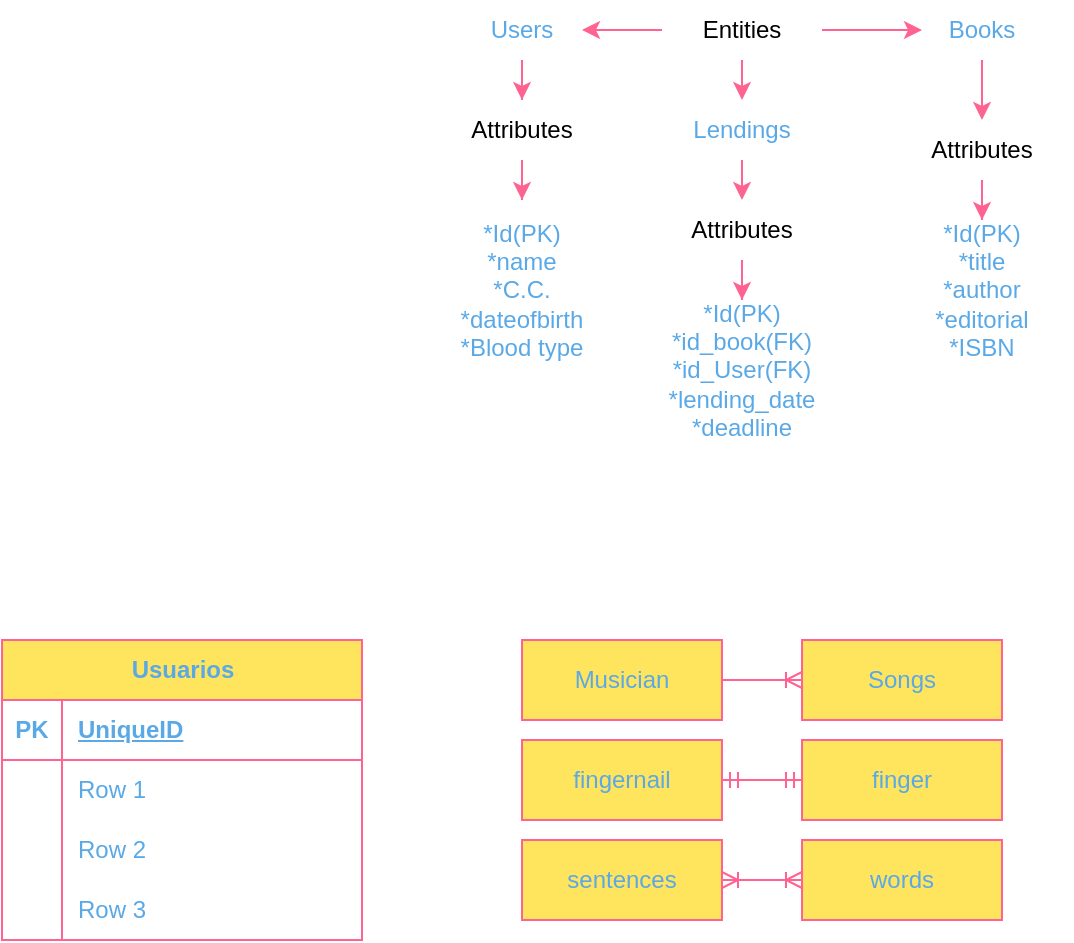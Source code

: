 <mxfile version="24.5.4" type="device">
  <diagram name="Página-1" id="5WUbGHii4IXSQWXI14BJ">
    <mxGraphModel dx="544" dy="237" grid="1" gridSize="10" guides="1" tooltips="1" connect="1" arrows="1" fold="1" page="1" pageScale="1" pageWidth="827" pageHeight="1169" math="0" shadow="0">
      <root>
        <mxCell id="0" />
        <mxCell id="1" parent="0" />
        <mxCell id="mvzuO4z7vhBgp2HdqDaj-18" style="edgeStyle=orthogonalEdgeStyle;rounded=0;orthogonalLoop=1;jettySize=auto;html=1;strokeColor=#FF6392;fontColor=#5AA9E6;fillColor=#FFE45E;" edge="1" parent="1" source="mvzuO4z7vhBgp2HdqDaj-17">
          <mxGeometry relative="1" as="geometry">
            <mxPoint x="410" y="70" as="targetPoint" />
          </mxGeometry>
        </mxCell>
        <mxCell id="mvzuO4z7vhBgp2HdqDaj-24" style="edgeStyle=orthogonalEdgeStyle;rounded=0;orthogonalLoop=1;jettySize=auto;html=1;strokeColor=#FF6392;fontColor=#5AA9E6;fillColor=#FFE45E;" edge="1" parent="1" source="mvzuO4z7vhBgp2HdqDaj-17" target="mvzuO4z7vhBgp2HdqDaj-22">
          <mxGeometry relative="1" as="geometry" />
        </mxCell>
        <mxCell id="mvzuO4z7vhBgp2HdqDaj-26" style="edgeStyle=orthogonalEdgeStyle;rounded=0;orthogonalLoop=1;jettySize=auto;html=1;strokeColor=#FF6392;fontColor=#5AA9E6;fillColor=#FFE45E;" edge="1" parent="1" source="mvzuO4z7vhBgp2HdqDaj-17" target="mvzuO4z7vhBgp2HdqDaj-25">
          <mxGeometry relative="1" as="geometry" />
        </mxCell>
        <mxCell id="mvzuO4z7vhBgp2HdqDaj-17" value="Entities" style="text;strokeColor=none;align=center;fillColor=none;html=1;verticalAlign=middle;whiteSpace=wrap;rounded=0;fontColor=#000000;" vertex="1" parent="1">
          <mxGeometry x="370" y="20" width="80" height="30" as="geometry" />
        </mxCell>
        <mxCell id="mvzuO4z7vhBgp2HdqDaj-32" style="edgeStyle=orthogonalEdgeStyle;rounded=0;orthogonalLoop=1;jettySize=auto;html=1;strokeColor=#FF6392;fontColor=#5AA9E6;fillColor=#FFE45E;" edge="1" parent="1" source="mvzuO4z7vhBgp2HdqDaj-19">
          <mxGeometry relative="1" as="geometry">
            <mxPoint x="410" y="120" as="targetPoint" />
          </mxGeometry>
        </mxCell>
        <mxCell id="mvzuO4z7vhBgp2HdqDaj-19" value="Lendings" style="text;strokeColor=none;align=center;fillColor=none;html=1;verticalAlign=middle;whiteSpace=wrap;rounded=0;fontColor=#5AA9E6;" vertex="1" parent="1">
          <mxGeometry x="380" y="70" width="60" height="30" as="geometry" />
        </mxCell>
        <mxCell id="mvzuO4z7vhBgp2HdqDaj-33" style="edgeStyle=orthogonalEdgeStyle;rounded=0;orthogonalLoop=1;jettySize=auto;html=1;strokeColor=#FF6392;fontColor=#5AA9E6;fillColor=#FFE45E;" edge="1" parent="1" source="mvzuO4z7vhBgp2HdqDaj-22" target="mvzuO4z7vhBgp2HdqDaj-31">
          <mxGeometry relative="1" as="geometry" />
        </mxCell>
        <mxCell id="mvzuO4z7vhBgp2HdqDaj-22" value="Users" style="text;strokeColor=none;align=center;fillColor=none;html=1;verticalAlign=middle;whiteSpace=wrap;rounded=0;fontColor=#5AA9E6;" vertex="1" parent="1">
          <mxGeometry x="270" y="20" width="60" height="30" as="geometry" />
        </mxCell>
        <mxCell id="mvzuO4z7vhBgp2HdqDaj-29" style="edgeStyle=orthogonalEdgeStyle;rounded=0;orthogonalLoop=1;jettySize=auto;html=1;strokeColor=#FF6392;fontColor=#5AA9E6;fillColor=#FFE45E;" edge="1" parent="1" source="mvzuO4z7vhBgp2HdqDaj-25" target="mvzuO4z7vhBgp2HdqDaj-28">
          <mxGeometry relative="1" as="geometry" />
        </mxCell>
        <mxCell id="mvzuO4z7vhBgp2HdqDaj-25" value="Books" style="text;strokeColor=none;align=center;fillColor=none;html=1;verticalAlign=middle;whiteSpace=wrap;rounded=0;fontColor=#5AA9E6;" vertex="1" parent="1">
          <mxGeometry x="500" y="20" width="60" height="30" as="geometry" />
        </mxCell>
        <mxCell id="mvzuO4z7vhBgp2HdqDaj-2" value="Usuarios" style="shape=table;startSize=30;container=1;collapsible=1;childLayout=tableLayout;fixedRows=1;rowLines=0;fontStyle=1;align=center;resizeLast=1;html=1;strokeColor=#FF6392;fontColor=#5AA9E6;fillColor=#FFE45E;" vertex="1" parent="1">
          <mxGeometry x="40" y="340" width="180" height="150" as="geometry" />
        </mxCell>
        <mxCell id="mvzuO4z7vhBgp2HdqDaj-3" value="" style="shape=tableRow;horizontal=0;startSize=0;swimlaneHead=0;swimlaneBody=0;fillColor=none;collapsible=0;dropTarget=0;points=[[0,0.5],[1,0.5]];portConstraint=eastwest;top=0;left=0;right=0;bottom=1;strokeColor=#FF6392;fontColor=#5AA9E6;" vertex="1" parent="mvzuO4z7vhBgp2HdqDaj-2">
          <mxGeometry y="30" width="180" height="30" as="geometry" />
        </mxCell>
        <mxCell id="mvzuO4z7vhBgp2HdqDaj-4" value="PK" style="shape=partialRectangle;connectable=0;fillColor=none;top=0;left=0;bottom=0;right=0;fontStyle=1;overflow=hidden;whiteSpace=wrap;html=1;strokeColor=#FF6392;fontColor=#5AA9E6;" vertex="1" parent="mvzuO4z7vhBgp2HdqDaj-3">
          <mxGeometry width="30" height="30" as="geometry">
            <mxRectangle width="30" height="30" as="alternateBounds" />
          </mxGeometry>
        </mxCell>
        <mxCell id="mvzuO4z7vhBgp2HdqDaj-5" value="UniqueID" style="shape=partialRectangle;connectable=0;fillColor=none;top=0;left=0;bottom=0;right=0;align=left;spacingLeft=6;fontStyle=5;overflow=hidden;whiteSpace=wrap;html=1;strokeColor=#FF6392;fontColor=#5AA9E6;" vertex="1" parent="mvzuO4z7vhBgp2HdqDaj-3">
          <mxGeometry x="30" width="150" height="30" as="geometry">
            <mxRectangle width="150" height="30" as="alternateBounds" />
          </mxGeometry>
        </mxCell>
        <mxCell id="mvzuO4z7vhBgp2HdqDaj-6" value="" style="shape=tableRow;horizontal=0;startSize=0;swimlaneHead=0;swimlaneBody=0;fillColor=none;collapsible=0;dropTarget=0;points=[[0,0.5],[1,0.5]];portConstraint=eastwest;top=0;left=0;right=0;bottom=0;strokeColor=#FF6392;fontColor=#5AA9E6;" vertex="1" parent="mvzuO4z7vhBgp2HdqDaj-2">
          <mxGeometry y="60" width="180" height="30" as="geometry" />
        </mxCell>
        <mxCell id="mvzuO4z7vhBgp2HdqDaj-7" value="" style="shape=partialRectangle;connectable=0;fillColor=none;top=0;left=0;bottom=0;right=0;editable=1;overflow=hidden;whiteSpace=wrap;html=1;strokeColor=#FF6392;fontColor=#5AA9E6;" vertex="1" parent="mvzuO4z7vhBgp2HdqDaj-6">
          <mxGeometry width="30" height="30" as="geometry">
            <mxRectangle width="30" height="30" as="alternateBounds" />
          </mxGeometry>
        </mxCell>
        <mxCell id="mvzuO4z7vhBgp2HdqDaj-8" value="Row 1" style="shape=partialRectangle;connectable=0;fillColor=none;top=0;left=0;bottom=0;right=0;align=left;spacingLeft=6;overflow=hidden;whiteSpace=wrap;html=1;strokeColor=#FF6392;fontColor=#5AA9E6;" vertex="1" parent="mvzuO4z7vhBgp2HdqDaj-6">
          <mxGeometry x="30" width="150" height="30" as="geometry">
            <mxRectangle width="150" height="30" as="alternateBounds" />
          </mxGeometry>
        </mxCell>
        <mxCell id="mvzuO4z7vhBgp2HdqDaj-9" value="" style="shape=tableRow;horizontal=0;startSize=0;swimlaneHead=0;swimlaneBody=0;fillColor=none;collapsible=0;dropTarget=0;points=[[0,0.5],[1,0.5]];portConstraint=eastwest;top=0;left=0;right=0;bottom=0;strokeColor=#FF6392;fontColor=#5AA9E6;" vertex="1" parent="mvzuO4z7vhBgp2HdqDaj-2">
          <mxGeometry y="90" width="180" height="30" as="geometry" />
        </mxCell>
        <mxCell id="mvzuO4z7vhBgp2HdqDaj-10" value="" style="shape=partialRectangle;connectable=0;fillColor=none;top=0;left=0;bottom=0;right=0;editable=1;overflow=hidden;whiteSpace=wrap;html=1;strokeColor=#FF6392;fontColor=#5AA9E6;" vertex="1" parent="mvzuO4z7vhBgp2HdqDaj-9">
          <mxGeometry width="30" height="30" as="geometry">
            <mxRectangle width="30" height="30" as="alternateBounds" />
          </mxGeometry>
        </mxCell>
        <mxCell id="mvzuO4z7vhBgp2HdqDaj-11" value="Row 2" style="shape=partialRectangle;connectable=0;fillColor=none;top=0;left=0;bottom=0;right=0;align=left;spacingLeft=6;overflow=hidden;whiteSpace=wrap;html=1;strokeColor=#FF6392;fontColor=#5AA9E6;" vertex="1" parent="mvzuO4z7vhBgp2HdqDaj-9">
          <mxGeometry x="30" width="150" height="30" as="geometry">
            <mxRectangle width="150" height="30" as="alternateBounds" />
          </mxGeometry>
        </mxCell>
        <mxCell id="mvzuO4z7vhBgp2HdqDaj-12" value="" style="shape=tableRow;horizontal=0;startSize=0;swimlaneHead=0;swimlaneBody=0;fillColor=none;collapsible=0;dropTarget=0;points=[[0,0.5],[1,0.5]];portConstraint=eastwest;top=0;left=0;right=0;bottom=0;strokeColor=#FF6392;fontColor=#5AA9E6;" vertex="1" parent="mvzuO4z7vhBgp2HdqDaj-2">
          <mxGeometry y="120" width="180" height="30" as="geometry" />
        </mxCell>
        <mxCell id="mvzuO4z7vhBgp2HdqDaj-13" value="" style="shape=partialRectangle;connectable=0;fillColor=none;top=0;left=0;bottom=0;right=0;editable=1;overflow=hidden;whiteSpace=wrap;html=1;strokeColor=#FF6392;fontColor=#5AA9E6;" vertex="1" parent="mvzuO4z7vhBgp2HdqDaj-12">
          <mxGeometry width="30" height="30" as="geometry">
            <mxRectangle width="30" height="30" as="alternateBounds" />
          </mxGeometry>
        </mxCell>
        <mxCell id="mvzuO4z7vhBgp2HdqDaj-14" value="Row 3" style="shape=partialRectangle;connectable=0;fillColor=none;top=0;left=0;bottom=0;right=0;align=left;spacingLeft=6;overflow=hidden;whiteSpace=wrap;html=1;strokeColor=#FF6392;fontColor=#5AA9E6;" vertex="1" parent="mvzuO4z7vhBgp2HdqDaj-12">
          <mxGeometry x="30" width="150" height="30" as="geometry">
            <mxRectangle width="150" height="30" as="alternateBounds" />
          </mxGeometry>
        </mxCell>
        <mxCell id="mvzuO4z7vhBgp2HdqDaj-35" style="edgeStyle=orthogonalEdgeStyle;rounded=0;orthogonalLoop=1;jettySize=auto;html=1;strokeColor=#FF6392;fontColor=#5AA9E6;fillColor=#FFE45E;" edge="1" parent="1" source="mvzuO4z7vhBgp2HdqDaj-28" target="mvzuO4z7vhBgp2HdqDaj-34">
          <mxGeometry relative="1" as="geometry" />
        </mxCell>
        <mxCell id="mvzuO4z7vhBgp2HdqDaj-28" value="Attributes" style="text;strokeColor=none;align=center;fillColor=none;html=1;verticalAlign=middle;whiteSpace=wrap;rounded=0;fontColor=#000000;" vertex="1" parent="1">
          <mxGeometry x="500" y="80" width="60" height="30" as="geometry" />
        </mxCell>
        <mxCell id="mvzuO4z7vhBgp2HdqDaj-40" style="edgeStyle=orthogonalEdgeStyle;rounded=0;orthogonalLoop=1;jettySize=auto;html=1;strokeColor=#FF6392;fontColor=#5AA9E6;fillColor=#FFE45E;" edge="1" parent="1" source="mvzuO4z7vhBgp2HdqDaj-30" target="mvzuO4z7vhBgp2HdqDaj-39">
          <mxGeometry relative="1" as="geometry" />
        </mxCell>
        <mxCell id="mvzuO4z7vhBgp2HdqDaj-30" value="&lt;span style=&quot;color: rgb(0, 0, 0);&quot;&gt;Attributes&lt;/span&gt;" style="text;strokeColor=none;align=center;fillColor=none;html=1;verticalAlign=middle;whiteSpace=wrap;rounded=0;fontColor=#5AA9E6;" vertex="1" parent="1">
          <mxGeometry x="380" y="120" width="60" height="30" as="geometry" />
        </mxCell>
        <mxCell id="mvzuO4z7vhBgp2HdqDaj-37" style="edgeStyle=orthogonalEdgeStyle;rounded=0;orthogonalLoop=1;jettySize=auto;html=1;strokeColor=#FF6392;fontColor=#5AA9E6;fillColor=#FFE45E;" edge="1" parent="1" source="mvzuO4z7vhBgp2HdqDaj-31" target="mvzuO4z7vhBgp2HdqDaj-36">
          <mxGeometry relative="1" as="geometry" />
        </mxCell>
        <mxCell id="mvzuO4z7vhBgp2HdqDaj-31" value="&lt;span style=&quot;color: rgb(0, 0, 0);&quot;&gt;Attributes&lt;/span&gt;" style="text;strokeColor=none;align=center;fillColor=none;html=1;verticalAlign=middle;whiteSpace=wrap;rounded=0;fontColor=#5AA9E6;" vertex="1" parent="1">
          <mxGeometry x="270" y="70" width="60" height="30" as="geometry" />
        </mxCell>
        <mxCell id="mvzuO4z7vhBgp2HdqDaj-34" value="*Id(PK)&lt;div&gt;*title&lt;/div&gt;&lt;div&gt;*author&lt;/div&gt;&lt;div&gt;*editorial&lt;/div&gt;&lt;div&gt;*ISBN&lt;/div&gt;" style="text;strokeColor=none;align=center;fillColor=none;html=1;verticalAlign=middle;whiteSpace=wrap;rounded=0;fontColor=#5AA9E6;" vertex="1" parent="1">
          <mxGeometry x="485" y="130" width="90" height="70" as="geometry" />
        </mxCell>
        <mxCell id="mvzuO4z7vhBgp2HdqDaj-36" value="*Id(PK)&lt;div&gt;*name&lt;/div&gt;&lt;div&gt;*C.C.&lt;/div&gt;&lt;div&gt;*dateofbirth&lt;/div&gt;&lt;div&gt;*Blood type&lt;/div&gt;" style="text;strokeColor=none;align=center;fillColor=none;html=1;verticalAlign=middle;whiteSpace=wrap;rounded=0;fontColor=#5AA9E6;" vertex="1" parent="1">
          <mxGeometry x="260" y="120" width="80" height="90" as="geometry" />
        </mxCell>
        <mxCell id="mvzuO4z7vhBgp2HdqDaj-39" value="*Id(PK)&lt;div&gt;*id_book(FK)&lt;/div&gt;&lt;div&gt;*id_User&lt;span style=&quot;background-color: initial;&quot;&gt;(FK)&lt;/span&gt;&lt;/div&gt;&lt;div&gt;*lending_date&lt;/div&gt;&lt;div&gt;*deadline&lt;/div&gt;" style="text;strokeColor=none;align=center;fillColor=none;html=1;verticalAlign=middle;whiteSpace=wrap;rounded=0;fontColor=#5AA9E6;" vertex="1" parent="1">
          <mxGeometry x="370" y="170" width="80" height="70" as="geometry" />
        </mxCell>
        <mxCell id="mvzuO4z7vhBgp2HdqDaj-54" value="Musician" style="whiteSpace=wrap;html=1;align=center;strokeColor=#FF6392;fontColor=#5AA9E6;fillColor=#FFE45E;" vertex="1" parent="1">
          <mxGeometry x="300" y="340" width="100" height="40" as="geometry" />
        </mxCell>
        <mxCell id="mvzuO4z7vhBgp2HdqDaj-55" value="fingernail" style="whiteSpace=wrap;html=1;align=center;strokeColor=#FF6392;fontColor=#5AA9E6;fillColor=#FFE45E;" vertex="1" parent="1">
          <mxGeometry x="300" y="390" width="100" height="40" as="geometry" />
        </mxCell>
        <mxCell id="mvzuO4z7vhBgp2HdqDaj-56" value="sentences" style="whiteSpace=wrap;html=1;align=center;strokeColor=#FF6392;fontColor=#5AA9E6;fillColor=#FFE45E;" vertex="1" parent="1">
          <mxGeometry x="300" y="440" width="100" height="40" as="geometry" />
        </mxCell>
        <mxCell id="mvzuO4z7vhBgp2HdqDaj-57" value="words" style="whiteSpace=wrap;html=1;align=center;strokeColor=#FF6392;fontColor=#5AA9E6;fillColor=#FFE45E;" vertex="1" parent="1">
          <mxGeometry x="440" y="440" width="100" height="40" as="geometry" />
        </mxCell>
        <mxCell id="mvzuO4z7vhBgp2HdqDaj-58" value="finger" style="whiteSpace=wrap;html=1;align=center;strokeColor=#FF6392;fontColor=#5AA9E6;fillColor=#FFE45E;" vertex="1" parent="1">
          <mxGeometry x="440" y="390" width="100" height="40" as="geometry" />
        </mxCell>
        <mxCell id="mvzuO4z7vhBgp2HdqDaj-59" value="Songs" style="whiteSpace=wrap;html=1;align=center;strokeColor=#FF6392;fontColor=#5AA9E6;fillColor=#FFE45E;" vertex="1" parent="1">
          <mxGeometry x="440" y="340" width="100" height="40" as="geometry" />
        </mxCell>
        <mxCell id="mvzuO4z7vhBgp2HdqDaj-60" value="" style="edgeStyle=entityRelationEdgeStyle;fontSize=12;html=1;endArrow=ERoneToMany;rounded=0;strokeColor=#FF6392;fontColor=#5AA9E6;fillColor=#FFE45E;" edge="1" parent="1" source="mvzuO4z7vhBgp2HdqDaj-54" target="mvzuO4z7vhBgp2HdqDaj-59">
          <mxGeometry width="100" height="100" relative="1" as="geometry">
            <mxPoint x="380" y="500" as="sourcePoint" />
            <mxPoint x="480" y="400" as="targetPoint" />
          </mxGeometry>
        </mxCell>
        <mxCell id="mvzuO4z7vhBgp2HdqDaj-61" value="" style="edgeStyle=entityRelationEdgeStyle;fontSize=12;html=1;endArrow=ERmandOne;startArrow=ERmandOne;rounded=0;strokeColor=#FF6392;fontColor=#5AA9E6;fillColor=#FFE45E;" edge="1" parent="1" source="mvzuO4z7vhBgp2HdqDaj-55" target="mvzuO4z7vhBgp2HdqDaj-58">
          <mxGeometry width="100" height="100" relative="1" as="geometry">
            <mxPoint x="380" y="500" as="sourcePoint" />
            <mxPoint x="480" y="400" as="targetPoint" />
          </mxGeometry>
        </mxCell>
        <mxCell id="mvzuO4z7vhBgp2HdqDaj-62" value="" style="edgeStyle=entityRelationEdgeStyle;fontSize=12;html=1;endArrow=ERoneToMany;startArrow=ERoneToMany;rounded=0;strokeColor=#FF6392;fontColor=#5AA9E6;fillColor=#FFE45E;exitX=1;exitY=0.5;exitDx=0;exitDy=0;" edge="1" parent="1" source="mvzuO4z7vhBgp2HdqDaj-56" target="mvzuO4z7vhBgp2HdqDaj-57">
          <mxGeometry width="100" height="100" relative="1" as="geometry">
            <mxPoint x="380" y="500" as="sourcePoint" />
            <mxPoint x="480" y="400" as="targetPoint" />
          </mxGeometry>
        </mxCell>
      </root>
    </mxGraphModel>
  </diagram>
</mxfile>
